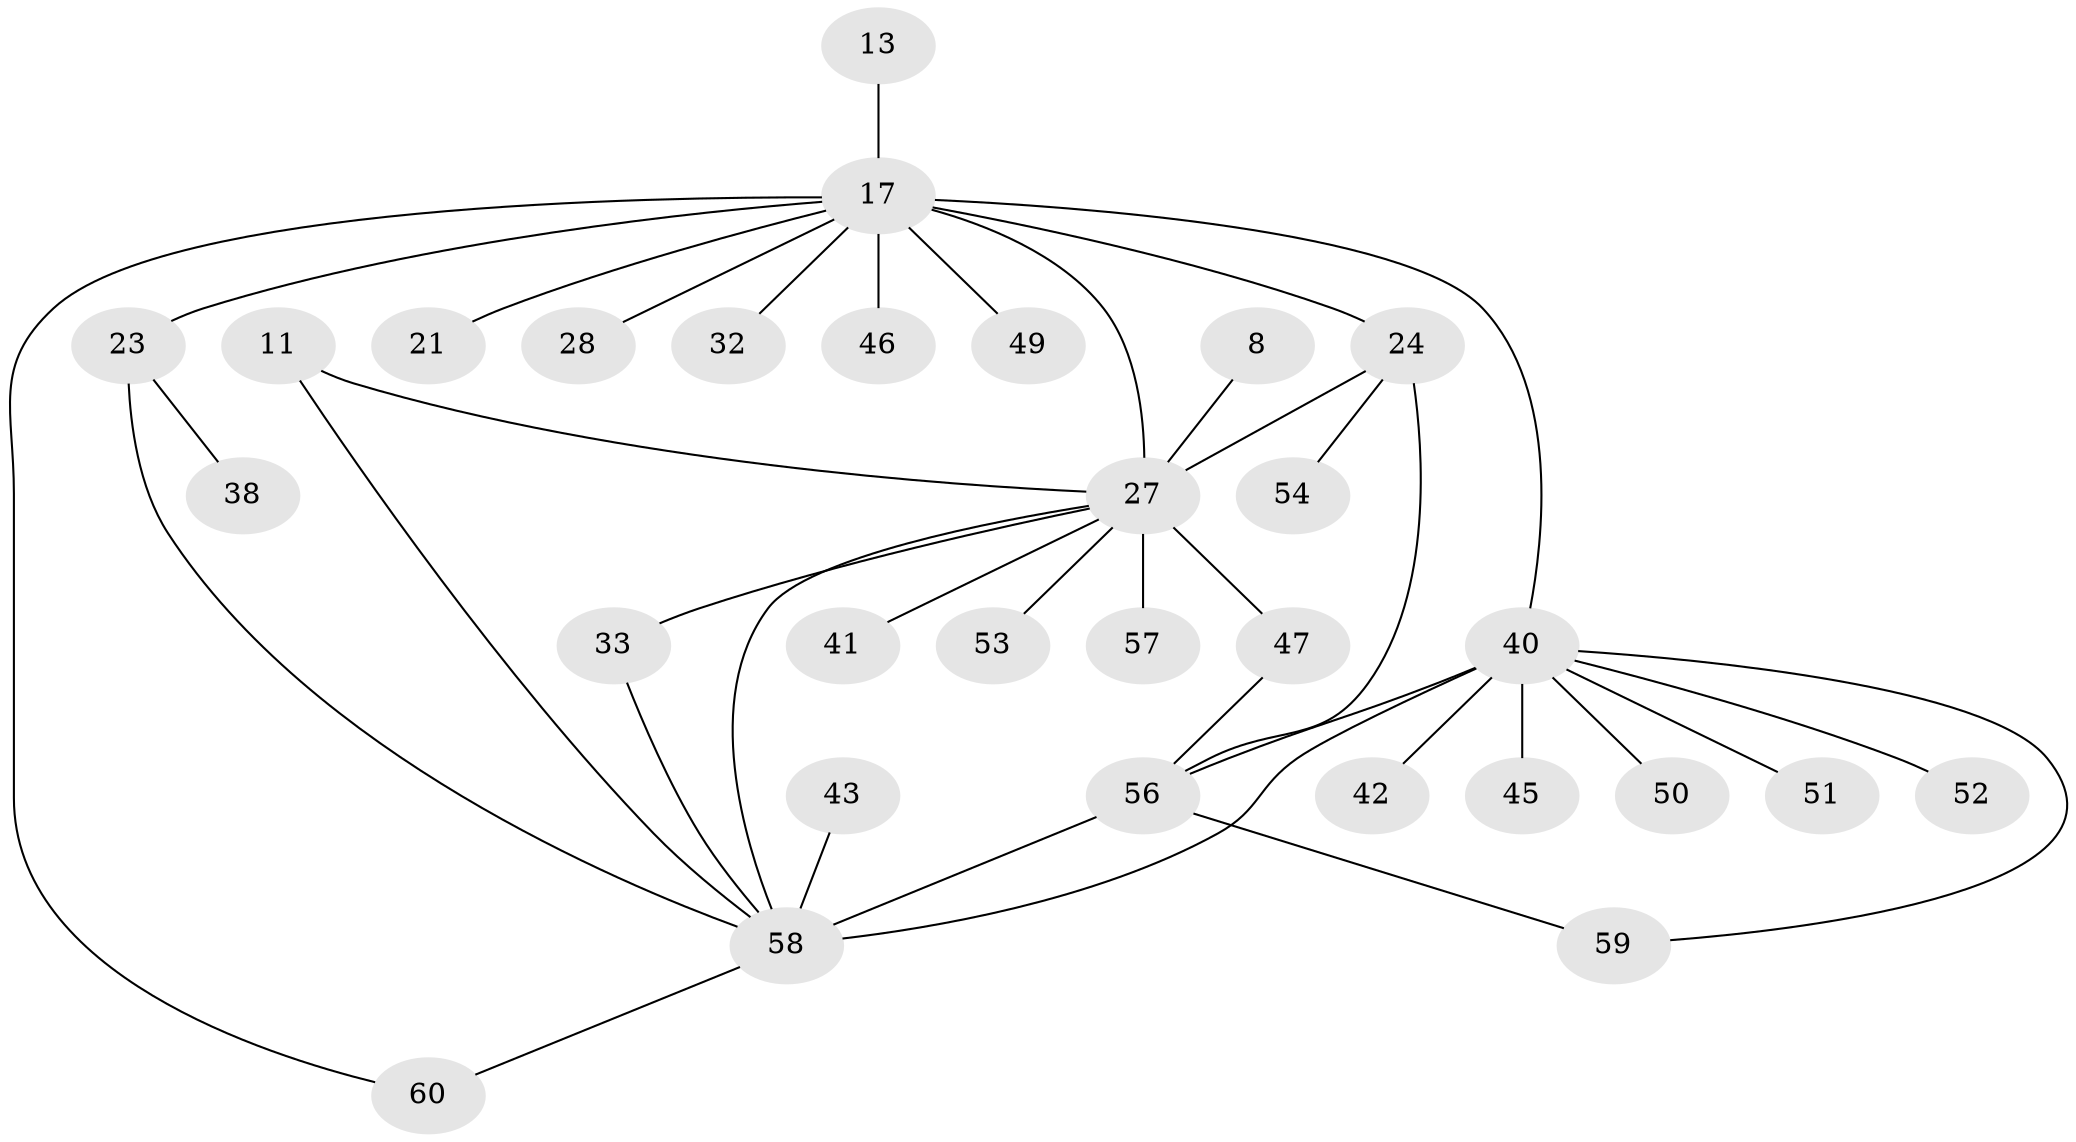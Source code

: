// original degree distribution, {11: 0.016666666666666666, 6: 0.06666666666666667, 5: 0.06666666666666667, 2: 0.18333333333333332, 8: 0.016666666666666666, 1: 0.4166666666666667, 4: 0.13333333333333333, 3: 0.08333333333333333, 7: 0.016666666666666666}
// Generated by graph-tools (version 1.1) at 2025/47/03/09/25 04:47:49]
// undirected, 30 vertices, 39 edges
graph export_dot {
graph [start="1"]
  node [color=gray90,style=filled];
  8;
  11;
  13;
  17 [super="+1+2"];
  21;
  23;
  24 [super="+10+3"];
  27 [super="+25+22+6"];
  28;
  32 [super="+26"];
  33;
  38;
  40 [super="+16+34"];
  41;
  42;
  43;
  45;
  46;
  47;
  49 [super="+5"];
  50;
  51;
  52;
  53;
  54;
  56 [super="+39+44"];
  57;
  58 [super="+55+15+14"];
  59;
  60;
  8 -- 27;
  11 -- 58;
  11 -- 27 [weight=2];
  13 -- 17;
  17 -- 23 [weight=3];
  17 -- 40 [weight=2];
  17 -- 21;
  17 -- 60;
  17 -- 28;
  17 -- 46;
  17 -- 49;
  17 -- 27 [weight=2];
  17 -- 24 [weight=2];
  17 -- 32;
  23 -- 38;
  23 -- 58 [weight=2];
  24 -- 27 [weight=2];
  24 -- 54;
  24 -- 56;
  27 -- 41;
  27 -- 47;
  27 -- 57;
  27 -- 33;
  27 -- 53;
  27 -- 58;
  33 -- 58;
  40 -- 42 [weight=2];
  40 -- 45;
  40 -- 52;
  40 -- 58 [weight=4];
  40 -- 50;
  40 -- 51;
  40 -- 59;
  40 -- 56;
  43 -- 58;
  47 -- 56;
  56 -- 58;
  56 -- 59;
  58 -- 60;
}
